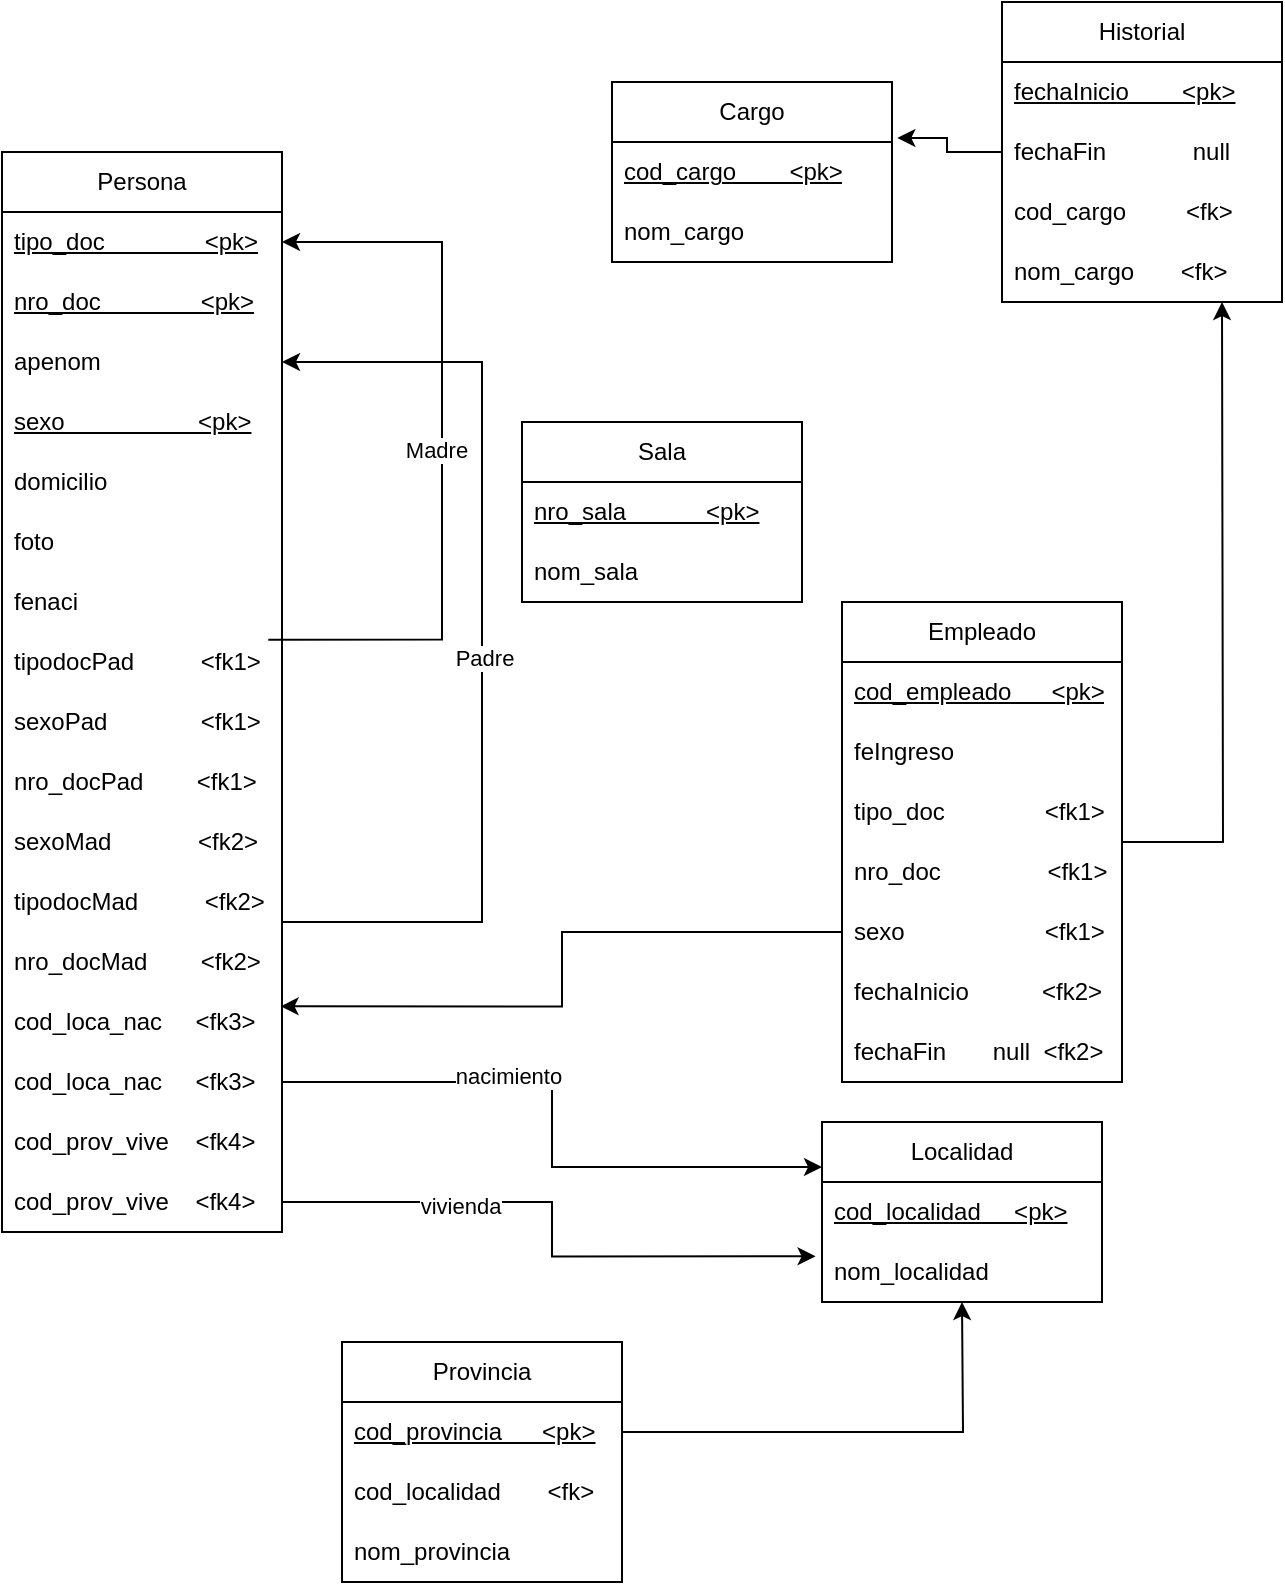 <mxfile version="24.7.10">
  <diagram name="Page-1" id="NeXzABgdzLWMcUxf6TJ4">
    <mxGraphModel dx="819" dy="687" grid="1" gridSize="10" guides="1" tooltips="1" connect="1" arrows="1" fold="1" page="1" pageScale="1" pageWidth="850" pageHeight="1100" math="0" shadow="0">
      <root>
        <mxCell id="0" />
        <mxCell id="1" parent="0" />
        <mxCell id="iPiUJ7y-ZK_TmdtgWhww-2" value="Persona" style="swimlane;fontStyle=0;childLayout=stackLayout;horizontal=1;startSize=30;horizontalStack=0;resizeParent=1;resizeParentMax=0;resizeLast=0;collapsible=1;marginBottom=0;whiteSpace=wrap;html=1;" vertex="1" parent="1">
          <mxGeometry x="50" y="85" width="140" height="540" as="geometry" />
        </mxCell>
        <mxCell id="iPiUJ7y-ZK_TmdtgWhww-3" value="&lt;u&gt;tipo_doc&amp;nbsp;&amp;nbsp;&amp;nbsp;&amp;nbsp;&amp;nbsp;&amp;nbsp; &amp;nbsp; &amp;nbsp; &amp;nbsp; &amp;nbsp; &amp;lt;pk&amp;gt;&lt;/u&gt;" style="text;strokeColor=none;fillColor=none;align=left;verticalAlign=middle;spacingLeft=4;spacingRight=4;overflow=hidden;points=[[0,0.5],[1,0.5]];portConstraint=eastwest;rotatable=0;whiteSpace=wrap;html=1;" vertex="1" parent="iPiUJ7y-ZK_TmdtgWhww-2">
          <mxGeometry y="30" width="140" height="30" as="geometry" />
        </mxCell>
        <mxCell id="iPiUJ7y-ZK_TmdtgWhww-4" value="&lt;u&gt;nro_doc&amp;nbsp;&amp;nbsp;&amp;nbsp;&amp;nbsp;&amp;nbsp;&amp;nbsp; &amp;nbsp; &amp;nbsp;&amp;nbsp; &amp;nbsp;&amp;nbsp; &amp;lt;pk&amp;gt;&lt;/u&gt;" style="text;strokeColor=none;fillColor=none;align=left;verticalAlign=middle;spacingLeft=4;spacingRight=4;overflow=hidden;points=[[0,0.5],[1,0.5]];portConstraint=eastwest;rotatable=0;whiteSpace=wrap;html=1;" vertex="1" parent="iPiUJ7y-ZK_TmdtgWhww-2">
          <mxGeometry y="60" width="140" height="30" as="geometry" />
        </mxCell>
        <mxCell id="iPiUJ7y-ZK_TmdtgWhww-11" value="apenom" style="text;strokeColor=none;fillColor=none;align=left;verticalAlign=middle;spacingLeft=4;spacingRight=4;overflow=hidden;points=[[0,0.5],[1,0.5]];portConstraint=eastwest;rotatable=0;whiteSpace=wrap;html=1;" vertex="1" parent="iPiUJ7y-ZK_TmdtgWhww-2">
          <mxGeometry y="90" width="140" height="30" as="geometry" />
        </mxCell>
        <mxCell id="iPiUJ7y-ZK_TmdtgWhww-5" value="&lt;u&gt;sexo&amp;nbsp;&amp;nbsp;&amp;nbsp;&amp;nbsp;&amp;nbsp;&amp;nbsp;&amp;nbsp;&amp;nbsp;&amp;nbsp;&amp;nbsp;&amp;nbsp;&amp;nbsp;&amp;nbsp; &amp;nbsp; &amp;nbsp; &amp;nbsp; &amp;lt;pk&amp;gt;&lt;/u&gt;" style="text;strokeColor=none;fillColor=none;align=left;verticalAlign=middle;spacingLeft=4;spacingRight=4;overflow=hidden;points=[[0,0.5],[1,0.5]];portConstraint=eastwest;rotatable=0;whiteSpace=wrap;html=1;" vertex="1" parent="iPiUJ7y-ZK_TmdtgWhww-2">
          <mxGeometry y="120" width="140" height="30" as="geometry" />
        </mxCell>
        <mxCell id="iPiUJ7y-ZK_TmdtgWhww-23" value="domicilio" style="text;strokeColor=none;fillColor=none;align=left;verticalAlign=middle;spacingLeft=4;spacingRight=4;overflow=hidden;points=[[0,0.5],[1,0.5]];portConstraint=eastwest;rotatable=0;whiteSpace=wrap;html=1;" vertex="1" parent="iPiUJ7y-ZK_TmdtgWhww-2">
          <mxGeometry y="150" width="140" height="30" as="geometry" />
        </mxCell>
        <mxCell id="iPiUJ7y-ZK_TmdtgWhww-25" value="foto" style="text;strokeColor=none;fillColor=none;align=left;verticalAlign=middle;spacingLeft=4;spacingRight=4;overflow=hidden;points=[[0,0.5],[1,0.5]];portConstraint=eastwest;rotatable=0;whiteSpace=wrap;html=1;" vertex="1" parent="iPiUJ7y-ZK_TmdtgWhww-2">
          <mxGeometry y="180" width="140" height="30" as="geometry" />
        </mxCell>
        <mxCell id="iPiUJ7y-ZK_TmdtgWhww-24" value="fenaci" style="text;strokeColor=none;fillColor=none;align=left;verticalAlign=middle;spacingLeft=4;spacingRight=4;overflow=hidden;points=[[0,0.5],[1,0.5]];portConstraint=eastwest;rotatable=0;whiteSpace=wrap;html=1;" vertex="1" parent="iPiUJ7y-ZK_TmdtgWhww-2">
          <mxGeometry y="210" width="140" height="30" as="geometry" />
        </mxCell>
        <mxCell id="iPiUJ7y-ZK_TmdtgWhww-26" value="tipodocPad &amp;nbsp;&amp;nbsp;&amp;nbsp;&amp;nbsp;&amp;nbsp;&amp;nbsp;&amp;nbsp;&amp;nbsp; &amp;lt;fk1&amp;gt;" style="text;strokeColor=none;fillColor=none;align=left;verticalAlign=middle;spacingLeft=4;spacingRight=4;overflow=hidden;points=[[0,0.5],[1,0.5]];portConstraint=eastwest;rotatable=0;whiteSpace=wrap;html=1;" vertex="1" parent="iPiUJ7y-ZK_TmdtgWhww-2">
          <mxGeometry y="240" width="140" height="30" as="geometry" />
        </mxCell>
        <mxCell id="iPiUJ7y-ZK_TmdtgWhww-28" value="sexoPad &amp;nbsp; &amp;nbsp; &amp;nbsp; &amp;nbsp; &amp;nbsp;&amp;nbsp;&amp;nbsp;&amp;nbsp; &amp;lt;fk1&amp;gt;" style="text;strokeColor=none;fillColor=none;align=left;verticalAlign=middle;spacingLeft=4;spacingRight=4;overflow=hidden;points=[[0,0.5],[1,0.5]];portConstraint=eastwest;rotatable=0;whiteSpace=wrap;html=1;" vertex="1" parent="iPiUJ7y-ZK_TmdtgWhww-2">
          <mxGeometry y="270" width="140" height="30" as="geometry" />
        </mxCell>
        <mxCell id="iPiUJ7y-ZK_TmdtgWhww-33" value="nro_docPad&amp;nbsp;&amp;nbsp;&amp;nbsp;&amp;nbsp;&amp;nbsp;&amp;nbsp;&amp;nbsp; &amp;lt;fk1&amp;gt;" style="text;strokeColor=none;fillColor=none;align=left;verticalAlign=middle;spacingLeft=4;spacingRight=4;overflow=hidden;points=[[0,0.5],[1,0.5]];portConstraint=eastwest;rotatable=0;whiteSpace=wrap;html=1;" vertex="1" parent="iPiUJ7y-ZK_TmdtgWhww-2">
          <mxGeometry y="300" width="140" height="30" as="geometry" />
        </mxCell>
        <mxCell id="iPiUJ7y-ZK_TmdtgWhww-32" value="sexoMad&amp;nbsp; &amp;nbsp; &amp;nbsp; &amp;nbsp; &amp;nbsp;&amp;nbsp;&amp;nbsp;&amp;nbsp; &amp;lt;fk2&amp;gt;" style="text;strokeColor=none;fillColor=none;align=left;verticalAlign=middle;spacingLeft=4;spacingRight=4;overflow=hidden;points=[[0,0.5],[1,0.5]];portConstraint=eastwest;rotatable=0;whiteSpace=wrap;html=1;" vertex="1" parent="iPiUJ7y-ZK_TmdtgWhww-2">
          <mxGeometry y="330" width="140" height="30" as="geometry" />
        </mxCell>
        <mxCell id="iPiUJ7y-ZK_TmdtgWhww-38" style="edgeStyle=orthogonalEdgeStyle;rounded=0;orthogonalLoop=1;jettySize=auto;html=1;entryX=1;entryY=0.5;entryDx=0;entryDy=0;exitX=1;exitY=0.5;exitDx=0;exitDy=0;" edge="1" parent="iPiUJ7y-ZK_TmdtgWhww-2" source="iPiUJ7y-ZK_TmdtgWhww-31" target="iPiUJ7y-ZK_TmdtgWhww-11">
          <mxGeometry relative="1" as="geometry">
            <Array as="points">
              <mxPoint x="140" y="385" />
              <mxPoint x="240" y="385" />
              <mxPoint x="240" y="105" />
            </Array>
          </mxGeometry>
        </mxCell>
        <mxCell id="iPiUJ7y-ZK_TmdtgWhww-40" value="Padre" style="edgeLabel;html=1;align=center;verticalAlign=middle;resizable=0;points=[];" vertex="1" connectable="0" parent="iPiUJ7y-ZK_TmdtgWhww-38">
          <mxGeometry x="-0.012" y="-1" relative="1" as="geometry">
            <mxPoint as="offset" />
          </mxGeometry>
        </mxCell>
        <mxCell id="iPiUJ7y-ZK_TmdtgWhww-31" value="tipodocMad &amp;nbsp;&amp;nbsp;&amp;nbsp;&amp;nbsp;&amp;nbsp;&amp;nbsp;&amp;nbsp;&amp;nbsp; &amp;lt;fk2&amp;gt;" style="text;strokeColor=none;fillColor=none;align=left;verticalAlign=middle;spacingLeft=4;spacingRight=4;overflow=hidden;points=[[0,0.5],[1,0.5]];portConstraint=eastwest;rotatable=0;whiteSpace=wrap;html=1;" vertex="1" parent="iPiUJ7y-ZK_TmdtgWhww-2">
          <mxGeometry y="360" width="140" height="30" as="geometry" />
        </mxCell>
        <mxCell id="iPiUJ7y-ZK_TmdtgWhww-27" value="nro_docMad &amp;nbsp;&amp;nbsp;&amp;nbsp;&amp;nbsp;&amp;nbsp;&amp;nbsp; &amp;lt;fk2&amp;gt;" style="text;strokeColor=none;fillColor=none;align=left;verticalAlign=middle;spacingLeft=4;spacingRight=4;overflow=hidden;points=[[0,0.5],[1,0.5]];portConstraint=eastwest;rotatable=0;whiteSpace=wrap;html=1;" vertex="1" parent="iPiUJ7y-ZK_TmdtgWhww-2">
          <mxGeometry y="390" width="140" height="30" as="geometry" />
        </mxCell>
        <mxCell id="iPiUJ7y-ZK_TmdtgWhww-39" style="edgeStyle=orthogonalEdgeStyle;rounded=0;orthogonalLoop=1;jettySize=auto;html=1;entryX=1;entryY=0.5;entryDx=0;entryDy=0;exitX=0.951;exitY=1.128;exitDx=0;exitDy=0;exitPerimeter=0;" edge="1" parent="iPiUJ7y-ZK_TmdtgWhww-2" source="iPiUJ7y-ZK_TmdtgWhww-24" target="iPiUJ7y-ZK_TmdtgWhww-3">
          <mxGeometry relative="1" as="geometry">
            <mxPoint x="150" y="385" as="sourcePoint" />
            <mxPoint x="150" y="115" as="targetPoint" />
            <Array as="points">
              <mxPoint x="220" y="244" />
              <mxPoint x="220" y="45" />
            </Array>
          </mxGeometry>
        </mxCell>
        <mxCell id="iPiUJ7y-ZK_TmdtgWhww-41" value="Madre" style="edgeLabel;html=1;align=center;verticalAlign=middle;resizable=0;points=[];" vertex="1" connectable="0" parent="iPiUJ7y-ZK_TmdtgWhww-39">
          <mxGeometry x="-0.005" y="3" relative="1" as="geometry">
            <mxPoint as="offset" />
          </mxGeometry>
        </mxCell>
        <mxCell id="iPiUJ7y-ZK_TmdtgWhww-48" value="cod_loca_nac&amp;nbsp;&amp;nbsp;&amp;nbsp;&amp;nbsp; &amp;lt;fk3&amp;gt;" style="text;strokeColor=none;fillColor=none;align=left;verticalAlign=middle;spacingLeft=4;spacingRight=4;overflow=hidden;points=[[0,0.5],[1,0.5]];portConstraint=eastwest;rotatable=0;whiteSpace=wrap;html=1;" vertex="1" parent="iPiUJ7y-ZK_TmdtgWhww-2">
          <mxGeometry y="420" width="140" height="30" as="geometry" />
        </mxCell>
        <mxCell id="iPiUJ7y-ZK_TmdtgWhww-49" value="cod_loca_nac&amp;nbsp;&amp;nbsp;&amp;nbsp;&amp;nbsp; &amp;lt;fk3&amp;gt;" style="text;strokeColor=none;fillColor=none;align=left;verticalAlign=middle;spacingLeft=4;spacingRight=4;overflow=hidden;points=[[0,0.5],[1,0.5]];portConstraint=eastwest;rotatable=0;whiteSpace=wrap;html=1;" vertex="1" parent="iPiUJ7y-ZK_TmdtgWhww-2">
          <mxGeometry y="450" width="140" height="30" as="geometry" />
        </mxCell>
        <mxCell id="iPiUJ7y-ZK_TmdtgWhww-50" value="cod_prov_vive &amp;nbsp;&amp;nbsp; &amp;lt;fk4&amp;gt;" style="text;strokeColor=none;fillColor=none;align=left;verticalAlign=middle;spacingLeft=4;spacingRight=4;overflow=hidden;points=[[0,0.5],[1,0.5]];portConstraint=eastwest;rotatable=0;whiteSpace=wrap;html=1;" vertex="1" parent="iPiUJ7y-ZK_TmdtgWhww-2">
          <mxGeometry y="480" width="140" height="30" as="geometry" />
        </mxCell>
        <mxCell id="iPiUJ7y-ZK_TmdtgWhww-45" value="cod_prov_vive &amp;nbsp;&amp;nbsp; &amp;lt;fk4&amp;gt;" style="text;strokeColor=none;fillColor=none;align=left;verticalAlign=middle;spacingLeft=4;spacingRight=4;overflow=hidden;points=[[0,0.5],[1,0.5]];portConstraint=eastwest;rotatable=0;whiteSpace=wrap;html=1;" vertex="1" parent="iPiUJ7y-ZK_TmdtgWhww-2">
          <mxGeometry y="510" width="140" height="30" as="geometry" />
        </mxCell>
        <mxCell id="iPiUJ7y-ZK_TmdtgWhww-6" value="&lt;div&gt;Cargo&lt;/div&gt;" style="swimlane;fontStyle=0;childLayout=stackLayout;horizontal=1;startSize=30;horizontalStack=0;resizeParent=1;resizeParentMax=0;resizeLast=0;collapsible=1;marginBottom=0;whiteSpace=wrap;html=1;" vertex="1" parent="1">
          <mxGeometry x="355" y="50" width="140" height="90" as="geometry" />
        </mxCell>
        <mxCell id="iPiUJ7y-ZK_TmdtgWhww-7" value="&lt;u&gt;cod_cargo&amp;nbsp;&amp;nbsp;&amp;nbsp;&amp;nbsp;&amp;nbsp;&amp;nbsp;&amp;nbsp; &amp;lt;pk&amp;gt;&lt;/u&gt;" style="text;strokeColor=none;fillColor=none;align=left;verticalAlign=middle;spacingLeft=4;spacingRight=4;overflow=hidden;points=[[0,0.5],[1,0.5]];portConstraint=eastwest;rotatable=0;whiteSpace=wrap;html=1;" vertex="1" parent="iPiUJ7y-ZK_TmdtgWhww-6">
          <mxGeometry y="30" width="140" height="30" as="geometry" />
        </mxCell>
        <mxCell id="iPiUJ7y-ZK_TmdtgWhww-8" value="&lt;div&gt;nom_cargo&lt;/div&gt;" style="text;strokeColor=none;fillColor=none;align=left;verticalAlign=middle;spacingLeft=4;spacingRight=4;overflow=hidden;points=[[0,0.5],[1,0.5]];portConstraint=eastwest;rotatable=0;whiteSpace=wrap;html=1;" vertex="1" parent="iPiUJ7y-ZK_TmdtgWhww-6">
          <mxGeometry y="60" width="140" height="30" as="geometry" />
        </mxCell>
        <mxCell id="iPiUJ7y-ZK_TmdtgWhww-10" value="Provincia" style="swimlane;fontStyle=0;childLayout=stackLayout;horizontal=1;startSize=30;horizontalStack=0;resizeParent=1;resizeParentMax=0;resizeLast=0;collapsible=1;marginBottom=0;whiteSpace=wrap;html=1;" vertex="1" parent="1">
          <mxGeometry x="220" y="680" width="140" height="120" as="geometry" />
        </mxCell>
        <mxCell id="iPiUJ7y-ZK_TmdtgWhww-42" style="edgeStyle=orthogonalEdgeStyle;rounded=0;orthogonalLoop=1;jettySize=auto;html=1;" edge="1" parent="iPiUJ7y-ZK_TmdtgWhww-10" source="iPiUJ7y-ZK_TmdtgWhww-12">
          <mxGeometry relative="1" as="geometry">
            <mxPoint x="310" y="-20" as="targetPoint" />
          </mxGeometry>
        </mxCell>
        <mxCell id="iPiUJ7y-ZK_TmdtgWhww-12" value="&lt;u&gt;cod_provincia&amp;nbsp;&amp;nbsp;&amp;nbsp;&amp;nbsp;&amp;nbsp; &amp;lt;pk&amp;gt;&lt;/u&gt;" style="text;strokeColor=none;fillColor=none;align=left;verticalAlign=middle;spacingLeft=4;spacingRight=4;overflow=hidden;points=[[0,0.5],[1,0.5]];portConstraint=eastwest;rotatable=0;whiteSpace=wrap;html=1;" vertex="1" parent="iPiUJ7y-ZK_TmdtgWhww-10">
          <mxGeometry y="30" width="140" height="30" as="geometry" />
        </mxCell>
        <mxCell id="iPiUJ7y-ZK_TmdtgWhww-13" value="cod_localidad&amp;nbsp;&amp;nbsp;&amp;nbsp;&amp;nbsp;&amp;nbsp;&amp;nbsp; &amp;lt;fk&amp;gt;" style="text;strokeColor=none;fillColor=none;align=left;verticalAlign=middle;spacingLeft=4;spacingRight=4;overflow=hidden;points=[[0,0.5],[1,0.5]];portConstraint=eastwest;rotatable=0;whiteSpace=wrap;html=1;" vertex="1" parent="iPiUJ7y-ZK_TmdtgWhww-10">
          <mxGeometry y="60" width="140" height="30" as="geometry" />
        </mxCell>
        <mxCell id="iPiUJ7y-ZK_TmdtgWhww-44" value="nom_provincia" style="text;strokeColor=none;fillColor=none;align=left;verticalAlign=middle;spacingLeft=4;spacingRight=4;overflow=hidden;points=[[0,0.5],[1,0.5]];portConstraint=eastwest;rotatable=0;whiteSpace=wrap;html=1;" vertex="1" parent="iPiUJ7y-ZK_TmdtgWhww-10">
          <mxGeometry y="90" width="140" height="30" as="geometry" />
        </mxCell>
        <mxCell id="iPiUJ7y-ZK_TmdtgWhww-14" value="&lt;div&gt;Localidad&lt;/div&gt;" style="swimlane;fontStyle=0;childLayout=stackLayout;horizontal=1;startSize=30;horizontalStack=0;resizeParent=1;resizeParentMax=0;resizeLast=0;collapsible=1;marginBottom=0;whiteSpace=wrap;html=1;" vertex="1" parent="1">
          <mxGeometry x="460" y="570" width="140" height="90" as="geometry" />
        </mxCell>
        <mxCell id="iPiUJ7y-ZK_TmdtgWhww-15" value="&lt;u&gt;cod_localidad&amp;nbsp;&amp;nbsp;&amp;nbsp;&amp;nbsp; &amp;lt;pk&amp;gt;&lt;/u&gt;" style="text;strokeColor=none;fillColor=none;align=left;verticalAlign=middle;spacingLeft=4;spacingRight=4;overflow=hidden;points=[[0,0.5],[1,0.5]];portConstraint=eastwest;rotatable=0;whiteSpace=wrap;html=1;" vertex="1" parent="iPiUJ7y-ZK_TmdtgWhww-14">
          <mxGeometry y="30" width="140" height="30" as="geometry" />
        </mxCell>
        <mxCell id="iPiUJ7y-ZK_TmdtgWhww-16" value="nom_localidad" style="text;strokeColor=none;fillColor=none;align=left;verticalAlign=middle;spacingLeft=4;spacingRight=4;overflow=hidden;points=[[0,0.5],[1,0.5]];portConstraint=eastwest;rotatable=0;whiteSpace=wrap;html=1;" vertex="1" parent="iPiUJ7y-ZK_TmdtgWhww-14">
          <mxGeometry y="60" width="140" height="30" as="geometry" />
        </mxCell>
        <mxCell id="iPiUJ7y-ZK_TmdtgWhww-18" value="Sala" style="swimlane;fontStyle=0;childLayout=stackLayout;horizontal=1;startSize=30;horizontalStack=0;resizeParent=1;resizeParentMax=0;resizeLast=0;collapsible=1;marginBottom=0;whiteSpace=wrap;html=1;" vertex="1" parent="1">
          <mxGeometry x="310" y="220" width="140" height="90" as="geometry" />
        </mxCell>
        <mxCell id="iPiUJ7y-ZK_TmdtgWhww-19" value="&lt;u&gt;nro_sala&amp;nbsp;&amp;nbsp;&amp;nbsp;&amp;nbsp;&amp;nbsp;&amp;nbsp;&amp;nbsp;&amp;nbsp;&amp;nbsp;&amp;nbsp;&amp;nbsp; &amp;lt;pk&amp;gt;&lt;/u&gt;" style="text;strokeColor=none;fillColor=none;align=left;verticalAlign=middle;spacingLeft=4;spacingRight=4;overflow=hidden;points=[[0,0.5],[1,0.5]];portConstraint=eastwest;rotatable=0;whiteSpace=wrap;html=1;" vertex="1" parent="iPiUJ7y-ZK_TmdtgWhww-18">
          <mxGeometry y="30" width="140" height="30" as="geometry" />
        </mxCell>
        <mxCell id="iPiUJ7y-ZK_TmdtgWhww-20" value="nom_sala" style="text;strokeColor=none;fillColor=none;align=left;verticalAlign=middle;spacingLeft=4;spacingRight=4;overflow=hidden;points=[[0,0.5],[1,0.5]];portConstraint=eastwest;rotatable=0;whiteSpace=wrap;html=1;" vertex="1" parent="iPiUJ7y-ZK_TmdtgWhww-18">
          <mxGeometry y="60" width="140" height="30" as="geometry" />
        </mxCell>
        <mxCell id="iPiUJ7y-ZK_TmdtgWhww-62" style="edgeStyle=orthogonalEdgeStyle;rounded=0;orthogonalLoop=1;jettySize=auto;html=1;" edge="1" parent="1" source="iPiUJ7y-ZK_TmdtgWhww-35">
          <mxGeometry relative="1" as="geometry">
            <mxPoint x="660" y="160" as="targetPoint" />
          </mxGeometry>
        </mxCell>
        <mxCell id="iPiUJ7y-ZK_TmdtgWhww-35" value="Empleado" style="swimlane;fontStyle=0;childLayout=stackLayout;horizontal=1;startSize=30;horizontalStack=0;resizeParent=1;resizeParentMax=0;resizeLast=0;collapsible=1;marginBottom=0;whiteSpace=wrap;html=1;" vertex="1" parent="1">
          <mxGeometry x="470" y="310" width="140" height="240" as="geometry" />
        </mxCell>
        <mxCell id="iPiUJ7y-ZK_TmdtgWhww-36" value="&lt;u&gt;cod_empleado &amp;nbsp;&amp;nbsp;&amp;nbsp;&amp;nbsp; &amp;lt;pk&amp;gt;&lt;/u&gt;" style="text;strokeColor=none;fillColor=none;align=left;verticalAlign=middle;spacingLeft=4;spacingRight=4;overflow=hidden;points=[[0,0.5],[1,0.5]];portConstraint=eastwest;rotatable=0;whiteSpace=wrap;html=1;" vertex="1" parent="iPiUJ7y-ZK_TmdtgWhww-35">
          <mxGeometry y="30" width="140" height="30" as="geometry" />
        </mxCell>
        <mxCell id="iPiUJ7y-ZK_TmdtgWhww-57" value="feIngreso" style="text;strokeColor=none;fillColor=none;align=left;verticalAlign=middle;spacingLeft=4;spacingRight=4;overflow=hidden;points=[[0,0.5],[1,0.5]];portConstraint=eastwest;rotatable=0;whiteSpace=wrap;html=1;" vertex="1" parent="iPiUJ7y-ZK_TmdtgWhww-35">
          <mxGeometry y="60" width="140" height="30" as="geometry" />
        </mxCell>
        <mxCell id="iPiUJ7y-ZK_TmdtgWhww-55" value="tipo_doc&amp;nbsp;&amp;nbsp;&amp;nbsp;&amp;nbsp;&amp;nbsp;&amp;nbsp;&amp;nbsp;&amp;nbsp;&amp;nbsp;&amp;nbsp;&amp;nbsp;&amp;nbsp;&amp;nbsp;&amp;nbsp; &amp;lt;fk1&amp;gt;" style="text;strokeColor=none;fillColor=none;align=left;verticalAlign=middle;spacingLeft=4;spacingRight=4;overflow=hidden;points=[[0,0.5],[1,0.5]];portConstraint=eastwest;rotatable=0;whiteSpace=wrap;html=1;" vertex="1" parent="iPiUJ7y-ZK_TmdtgWhww-35">
          <mxGeometry y="90" width="140" height="30" as="geometry" />
        </mxCell>
        <mxCell id="iPiUJ7y-ZK_TmdtgWhww-37" value="nro_doc&amp;nbsp; &amp;nbsp;&amp;nbsp;&amp;nbsp;&amp;nbsp;&amp;nbsp;&amp;nbsp;&amp;nbsp;&amp;nbsp;&amp;nbsp;&amp;nbsp;&amp;nbsp;&amp;nbsp;&amp;nbsp; &amp;lt;fk1&amp;gt;" style="text;strokeColor=none;fillColor=none;align=left;verticalAlign=middle;spacingLeft=4;spacingRight=4;overflow=hidden;points=[[0,0.5],[1,0.5]];portConstraint=eastwest;rotatable=0;whiteSpace=wrap;html=1;" vertex="1" parent="iPiUJ7y-ZK_TmdtgWhww-35">
          <mxGeometry y="120" width="140" height="30" as="geometry" />
        </mxCell>
        <mxCell id="iPiUJ7y-ZK_TmdtgWhww-56" value="sexo&amp;nbsp;&amp;nbsp;&amp;nbsp;&amp;nbsp;&amp;nbsp;&amp;nbsp;&amp;nbsp;&amp;nbsp;&amp;nbsp;&amp;nbsp;&amp;nbsp;&amp;nbsp;&amp;nbsp;&amp;nbsp;&amp;nbsp;&amp;nbsp;&amp;nbsp;&amp;nbsp;&amp;nbsp;&amp;nbsp; &amp;lt;fk1&amp;gt;" style="text;strokeColor=none;fillColor=none;align=left;verticalAlign=middle;spacingLeft=4;spacingRight=4;overflow=hidden;points=[[0,0.5],[1,0.5]];portConstraint=eastwest;rotatable=0;whiteSpace=wrap;html=1;" vertex="1" parent="iPiUJ7y-ZK_TmdtgWhww-35">
          <mxGeometry y="150" width="140" height="30" as="geometry" />
        </mxCell>
        <mxCell id="iPiUJ7y-ZK_TmdtgWhww-63" value="fechaInicio&amp;nbsp;&amp;nbsp;&amp;nbsp;&amp;nbsp;&amp;nbsp;&amp;nbsp;&amp;nbsp;&amp;nbsp;&amp;nbsp;&amp;nbsp; &amp;lt;fk2&amp;gt;" style="text;strokeColor=none;fillColor=none;align=left;verticalAlign=middle;spacingLeft=4;spacingRight=4;overflow=hidden;points=[[0,0.5],[1,0.5]];portConstraint=eastwest;rotatable=0;whiteSpace=wrap;html=1;" vertex="1" parent="iPiUJ7y-ZK_TmdtgWhww-35">
          <mxGeometry y="180" width="140" height="30" as="geometry" />
        </mxCell>
        <mxCell id="iPiUJ7y-ZK_TmdtgWhww-64" value="fechaFin&amp;nbsp;&amp;nbsp;&amp;nbsp; &amp;nbsp;&amp;nbsp; null&amp;nbsp; &amp;lt;fk2&amp;gt;" style="text;strokeColor=none;fillColor=none;align=left;verticalAlign=middle;spacingLeft=4;spacingRight=4;overflow=hidden;points=[[0,0.5],[1,0.5]];portConstraint=eastwest;rotatable=0;whiteSpace=wrap;html=1;" vertex="1" parent="iPiUJ7y-ZK_TmdtgWhww-35">
          <mxGeometry y="210" width="140" height="30" as="geometry" />
        </mxCell>
        <mxCell id="iPiUJ7y-ZK_TmdtgWhww-51" style="edgeStyle=orthogonalEdgeStyle;rounded=0;orthogonalLoop=1;jettySize=auto;html=1;entryX=0;entryY=0.25;entryDx=0;entryDy=0;" edge="1" parent="1" source="iPiUJ7y-ZK_TmdtgWhww-49" target="iPiUJ7y-ZK_TmdtgWhww-14">
          <mxGeometry relative="1" as="geometry" />
        </mxCell>
        <mxCell id="iPiUJ7y-ZK_TmdtgWhww-53" value="nacimiento" style="edgeLabel;html=1;align=center;verticalAlign=middle;resizable=0;points=[];" vertex="1" connectable="0" parent="iPiUJ7y-ZK_TmdtgWhww-51">
          <mxGeometry x="-0.279" y="3" relative="1" as="geometry">
            <mxPoint as="offset" />
          </mxGeometry>
        </mxCell>
        <mxCell id="iPiUJ7y-ZK_TmdtgWhww-52" style="edgeStyle=orthogonalEdgeStyle;rounded=0;orthogonalLoop=1;jettySize=auto;html=1;entryX=-0.023;entryY=0.239;entryDx=0;entryDy=0;entryPerimeter=0;" edge="1" parent="1" source="iPiUJ7y-ZK_TmdtgWhww-45" target="iPiUJ7y-ZK_TmdtgWhww-16">
          <mxGeometry relative="1" as="geometry" />
        </mxCell>
        <mxCell id="iPiUJ7y-ZK_TmdtgWhww-54" value="vivienda" style="edgeLabel;html=1;align=center;verticalAlign=middle;resizable=0;points=[];" vertex="1" connectable="0" parent="iPiUJ7y-ZK_TmdtgWhww-52">
          <mxGeometry x="-0.398" y="-2" relative="1" as="geometry">
            <mxPoint as="offset" />
          </mxGeometry>
        </mxCell>
        <mxCell id="iPiUJ7y-ZK_TmdtgWhww-58" style="edgeStyle=orthogonalEdgeStyle;rounded=0;orthogonalLoop=1;jettySize=auto;html=1;entryX=0.995;entryY=0.239;entryDx=0;entryDy=0;entryPerimeter=0;" edge="1" parent="1" source="iPiUJ7y-ZK_TmdtgWhww-56" target="iPiUJ7y-ZK_TmdtgWhww-48">
          <mxGeometry relative="1" as="geometry" />
        </mxCell>
        <mxCell id="iPiUJ7y-ZK_TmdtgWhww-59" value="Historial" style="swimlane;fontStyle=0;childLayout=stackLayout;horizontal=1;startSize=30;horizontalStack=0;resizeParent=1;resizeParentMax=0;resizeLast=0;collapsible=1;marginBottom=0;whiteSpace=wrap;html=1;" vertex="1" parent="1">
          <mxGeometry x="550" y="10" width="140" height="150" as="geometry" />
        </mxCell>
        <mxCell id="iPiUJ7y-ZK_TmdtgWhww-60" value="&lt;u&gt;fechaInicio &amp;nbsp;&amp;nbsp;&amp;nbsp;&amp;nbsp;&amp;nbsp;&amp;nbsp; &amp;lt;pk&amp;gt;&lt;/u&gt;" style="text;strokeColor=none;fillColor=none;align=left;verticalAlign=middle;spacingLeft=4;spacingRight=4;overflow=hidden;points=[[0,0.5],[1,0.5]];portConstraint=eastwest;rotatable=0;whiteSpace=wrap;html=1;" vertex="1" parent="iPiUJ7y-ZK_TmdtgWhww-59">
          <mxGeometry y="30" width="140" height="30" as="geometry" />
        </mxCell>
        <mxCell id="iPiUJ7y-ZK_TmdtgWhww-66" value="fechaFin&amp;nbsp;&amp;nbsp;&amp;nbsp;&amp;nbsp;&amp;nbsp;&amp;nbsp;&amp;nbsp;&amp;nbsp;&amp;nbsp;&amp;nbsp;&amp;nbsp;&amp;nbsp; null" style="text;strokeColor=none;fillColor=none;align=left;verticalAlign=middle;spacingLeft=4;spacingRight=4;overflow=hidden;points=[[0,0.5],[1,0.5]];portConstraint=eastwest;rotatable=0;whiteSpace=wrap;html=1;" vertex="1" parent="iPiUJ7y-ZK_TmdtgWhww-59">
          <mxGeometry y="60" width="140" height="30" as="geometry" />
        </mxCell>
        <mxCell id="iPiUJ7y-ZK_TmdtgWhww-61" value="cod_cargo&amp;nbsp;&amp;nbsp;&amp;nbsp;&amp;nbsp;&amp;nbsp;&amp;nbsp;&amp;nbsp;&amp;nbsp; &amp;lt;fk&amp;gt;" style="text;strokeColor=none;fillColor=none;align=left;verticalAlign=middle;spacingLeft=4;spacingRight=4;overflow=hidden;points=[[0,0.5],[1,0.5]];portConstraint=eastwest;rotatable=0;whiteSpace=wrap;html=1;" vertex="1" parent="iPiUJ7y-ZK_TmdtgWhww-59">
          <mxGeometry y="90" width="140" height="30" as="geometry" />
        </mxCell>
        <mxCell id="iPiUJ7y-ZK_TmdtgWhww-67" value="nom_cargo&amp;nbsp;&amp;nbsp;&amp;nbsp;&amp;nbsp;&amp;nbsp;&amp;nbsp; &amp;lt;fk&amp;gt;" style="text;strokeColor=none;fillColor=none;align=left;verticalAlign=middle;spacingLeft=4;spacingRight=4;overflow=hidden;points=[[0,0.5],[1,0.5]];portConstraint=eastwest;rotatable=0;whiteSpace=wrap;html=1;" vertex="1" parent="iPiUJ7y-ZK_TmdtgWhww-59">
          <mxGeometry y="120" width="140" height="30" as="geometry" />
        </mxCell>
        <mxCell id="iPiUJ7y-ZK_TmdtgWhww-65" style="edgeStyle=orthogonalEdgeStyle;rounded=0;orthogonalLoop=1;jettySize=auto;html=1;entryX=1.019;entryY=-0.067;entryDx=0;entryDy=0;entryPerimeter=0;" edge="1" parent="1" source="iPiUJ7y-ZK_TmdtgWhww-59" target="iPiUJ7y-ZK_TmdtgWhww-7">
          <mxGeometry relative="1" as="geometry" />
        </mxCell>
      </root>
    </mxGraphModel>
  </diagram>
</mxfile>
